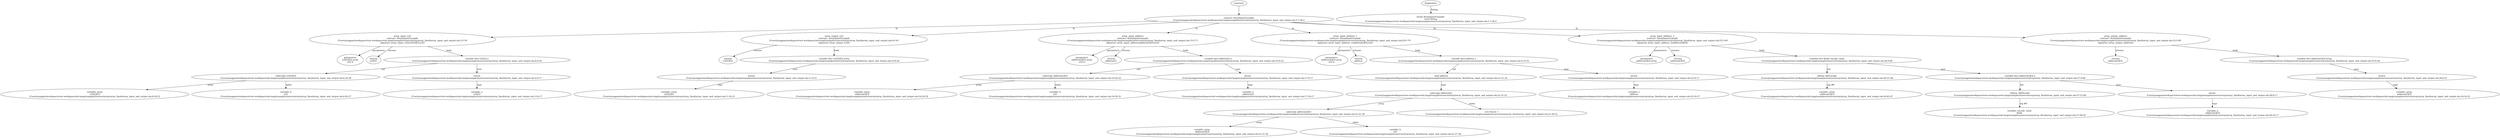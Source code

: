 strict digraph "/Users/yangpan/workspace/rust-workspace/ola-lang/examples/source/array/array_fixed/array_input_and_output.ola" {
	contract [label="contract ArrayInputExample\n/Users/yangpan/workspace/rust-workspace/ola-lang/examples/source/array/array_fixed/array_input_and_output.ola:1:1-36:2"]
	array_input_u32 [label="array_input_u32\ncontract: ArrayInputExample\n/Users/yangpan/workspace/rust-workspace/ola-lang/examples/source/array/array_fixed/array_input_and_output.ola:3:5-59\nsignature array_input_u32(u32[2][3],u32)"]
	parameters [label="parameters\nu32[2][3] array\nu32 b"]
	returns [label="returns\nu32[2] "]
	var_decl [label="variable decl u32[2] a\n/Users/yangpan/workspace/rust-workspace/ola-lang/examples/source/array/array_fixed/array_input_and_output.ola:4:9-28"]
	subscript [label="subscript u32[2][3]\n/Users/yangpan/workspace/rust-workspace/ola-lang/examples/source/array/array_fixed/array_input_and_output.ola:4:20-28"]
	variable [label="variable: array\nu32[2][3]\n/Users/yangpan/workspace/rust-workspace/ola-lang/examples/source/array/array_fixed/array_input_and_output.ola:4:20-25"]
	variable_8 [label="variable: b\nu32\n/Users/yangpan/workspace/rust-workspace/ola-lang/examples/source/array/array_fixed/array_input_and_output.ola:4:26-27"]
	return [label="return\n/Users/yangpan/workspace/rust-workspace/ola-lang/examples/source/array/array_fixed/array_input_and_output.ola:5:9-17"]
	variable_10 [label="variable: a\nu32[2]\n/Users/yangpan/workspace/rust-workspace/ola-lang/examples/source/array/array_fixed/array_input_and_output.ola:5:16-17"]
	array_output_u32 [label="array_output_u32\ncontract: ArrayInputExample\n/Users/yangpan/workspace/rust-workspace/ola-lang/examples/source/array/array_fixed/array_input_and_output.ola:9:5-41\nsignature array_output_u32()"]
	returns_12 [label="returns\nu32[2][3] "]
	var_decl_13 [label="variable decl u32[2][3] array\n/Users/yangpan/workspace/rust-workspace/ola-lang/examples/source/array/array_fixed/array_input_and_output.ola:10:9-24"]
	return_14 [label="return\n/Users/yangpan/workspace/rust-workspace/ola-lang/examples/source/array/array_fixed/array_input_and_output.ola:11:9-21"]
	variable_15 [label="variable: array\nu32[2][3]\n/Users/yangpan/workspace/rust-workspace/ola-lang/examples/source/array/array_fixed/array_input_and_output.ola:11:16-21"]
	array_input_address [label="array_input_address\ncontract: ArrayInputExample\n/Users/yangpan/workspace/rust-workspace/ola-lang/examples/source/array/array_fixed/array_input_and_output.ola:15:5-71\nsignature array_input_address(address[2][3],u32)"]
	parameters_17 [label="parameters\naddress[2][3] array\nu32 b"]
	returns_18 [label="returns\naddress[2] "]
	var_decl_19 [label="variable decl address[2] a\n/Users/yangpan/workspace/rust-workspace/ola-lang/examples/source/array/array_fixed/array_input_and_output.ola:16:9-32"]
	subscript_20 [label="subscript address[2][3]\n/Users/yangpan/workspace/rust-workspace/ola-lang/examples/source/array/array_fixed/array_input_and_output.ola:16:24-32"]
	variable_21 [label="variable: array\naddress[2][3]\n/Users/yangpan/workspace/rust-workspace/ola-lang/examples/source/array/array_fixed/array_input_and_output.ola:16:24-29"]
	variable_22 [label="variable: b\nu32\n/Users/yangpan/workspace/rust-workspace/ola-lang/examples/source/array/array_fixed/array_input_and_output.ola:16:30-31"]
	return_23 [label="return\n/Users/yangpan/workspace/rust-workspace/ola-lang/examples/source/array/array_fixed/array_input_and_output.ola:17:9-17"]
	variable_24 [label="variable: a\naddress[2]\n/Users/yangpan/workspace/rust-workspace/ola-lang/examples/source/array/array_fixed/array_input_and_output.ola:17:16-17"]
	array_input_address_1 [label="array_input_address_1\ncontract: ArrayInputExample\n/Users/yangpan/workspace/rust-workspace/ola-lang/examples/source/array/array_fixed/array_input_and_output.ola:20:5-70\nsignature array_input_address_1(address[2][3],u32)"]
	parameters_26 [label="parameters\naddress[2][3] array\nu32 b"]
	returns_27 [label="returns\naddress "]
	var_decl_28 [label="variable decl address a\n/Users/yangpan/workspace/rust-workspace/ola-lang/examples/source/array/array_fixed/array_input_and_output.ola:21:9-32"]
	load [label="load address\n/Users/yangpan/workspace/rust-workspace/ola-lang/examples/source/array/array_fixed/array_input_and_output.ola:21:21-32"]
	subscript_30 [label="subscript address[2]\n/Users/yangpan/workspace/rust-workspace/ola-lang/examples/source/array/array_fixed/array_input_and_output.ola:21:21-32"]
	subscript_31 [label="subscript address[2][3]\n/Users/yangpan/workspace/rust-workspace/ola-lang/examples/source/array/array_fixed/array_input_and_output.ola:21:21-29"]
	variable_32 [label="variable: array\naddress[2][3]\n/Users/yangpan/workspace/rust-workspace/ola-lang/examples/source/array/array_fixed/array_input_and_output.ola:21:21-26"]
	variable_33 [label="variable: b\nu32\n/Users/yangpan/workspace/rust-workspace/ola-lang/examples/source/array/array_fixed/array_input_and_output.ola:21:27-28"]
	number_literal [label="u32 literal: 1\n/Users/yangpan/workspace/rust-workspace/ola-lang/examples/source/array/array_fixed/array_input_and_output.ola:21:30-31"]
	return_35 [label="return\n/Users/yangpan/workspace/rust-workspace/ola-lang/examples/source/array/array_fixed/array_input_and_output.ola:22:9-17"]
	variable_36 [label="variable: a\naddress\n/Users/yangpan/workspace/rust-workspace/ola-lang/examples/source/array/array_fixed/array_input_and_output.ola:22:16-17"]
	array_input_address_2 [label="array_input_address_2\ncontract: ArrayInputExample\n/Users/yangpan/workspace/rust-workspace/ola-lang/examples/source/array/array_fixed/array_input_and_output.ola:25:5-69\nsignature array_input_address_2(address[2][3])"]
	parameters_38 [label="parameters\naddress[2][3] array"]
	returns_39 [label="returns\naddress[2][3] "]
	var_decl_40 [label="variable decl fields encode_value\n/Users/yangpan/workspace/rust-workspace/ola-lang/examples/source/array/array_fixed/array_input_and_output.ola:26:9-48"]
	libfunc [label="libfunc AbiEncode\n/Users/yangpan/workspace/rust-workspace/ola-lang/examples/source/array/array_fixed/array_input_and_output.ola:26:31-48"]
	variable_42 [label="variable: array\naddress[2][3]\n/Users/yangpan/workspace/rust-workspace/ola-lang/examples/source/array/array_fixed/array_input_and_output.ola:26:42-47"]
	var_decl_43 [label="variable decl address[2][3] a\n/Users/yangpan/workspace/rust-workspace/ola-lang/examples/source/array/array_fixed/array_input_and_output.ola:27:9-68"]
	libfunc_44 [label="libfunc AbiDecode\n/Users/yangpan/workspace/rust-workspace/ola-lang/examples/source/array/array_fixed/array_input_and_output.ola:27:27-68"]
	variable_45 [label="variable: encode_value\nfields\n/Users/yangpan/workspace/rust-workspace/ola-lang/examples/source/array/array_fixed/array_input_and_output.ola:27:38-50"]
	return_46 [label="return\n/Users/yangpan/workspace/rust-workspace/ola-lang/examples/source/array/array_fixed/array_input_and_output.ola:28:9-17"]
	variable_47 [label="variable: a\naddress[2][3]\n/Users/yangpan/workspace/rust-workspace/ola-lang/examples/source/array/array_fixed/array_input_and_output.ola:28:16-17"]
	array_output_address [label="array_output_address\ncontract: ArrayInputExample\n/Users/yangpan/workspace/rust-workspace/ola-lang/examples/source/array/array_fixed/array_input_and_output.ola:32:5-49\nsignature array_output_address()"]
	returns_49 [label="returns\naddress[2][3] "]
	var_decl_50 [label="variable decl address[2][3] array\n/Users/yangpan/workspace/rust-workspace/ola-lang/examples/source/array/array_fixed/array_input_and_output.ola:33:9-28"]
	return_51 [label="return\n/Users/yangpan/workspace/rust-workspace/ola-lang/examples/source/array/array_fixed/array_input_and_output.ola:34:9-21"]
	variable_52 [label="variable: array\naddress[2][3]\n/Users/yangpan/workspace/rust-workspace/ola-lang/examples/source/array/array_fixed/array_input_and_output.ola:34:16-21"]
	diagnostic [label="found ArrayInputExample \nlevel Debug\n/Users/yangpan/workspace/rust-workspace/ola-lang/examples/source/array/array_fixed/array_input_and_output.ola:1:1-36:2"]
	contracts -> contract
	contract -> array_input_u32 [label="fn"]
	array_input_u32 -> parameters [label="parameters"]
	array_input_u32 -> returns [label="returns"]
	array_input_u32 -> var_decl [label="body"]
	var_decl -> subscript [label="init"]
	subscript -> variable [label="array"]
	subscript -> variable_8 [label="index"]
	var_decl -> return [label="next"]
	return -> variable_10 [label="expr"]
	contract -> array_output_u32 [label="fn"]
	array_output_u32 -> returns_12 [label="returns"]
	array_output_u32 -> var_decl_13 [label="body"]
	var_decl_13 -> return_14 [label="next"]
	return_14 -> variable_15 [label="expr"]
	contract -> array_input_address [label="fn"]
	array_input_address -> parameters_17 [label="parameters"]
	array_input_address -> returns_18 [label="returns"]
	array_input_address -> var_decl_19 [label="body"]
	var_decl_19 -> subscript_20 [label="init"]
	subscript_20 -> variable_21 [label="array"]
	subscript_20 -> variable_22 [label="index"]
	var_decl_19 -> return_23 [label="next"]
	return_23 -> variable_24 [label="expr"]
	contract -> array_input_address_1 [label="fn"]
	array_input_address_1 -> parameters_26 [label="parameters"]
	array_input_address_1 -> returns_27 [label="returns"]
	array_input_address_1 -> var_decl_28 [label="body"]
	var_decl_28 -> load [label="init"]
	load -> subscript_30 [label="expr"]
	subscript_30 -> subscript_31 [label="array"]
	subscript_31 -> variable_32 [label="array"]
	subscript_31 -> variable_33 [label="index"]
	subscript_30 -> number_literal [label="index"]
	var_decl_28 -> return_35 [label="next"]
	return_35 -> variable_36 [label="expr"]
	contract -> array_input_address_2 [label="fn"]
	array_input_address_2 -> parameters_38 [label="parameters"]
	array_input_address_2 -> returns_39 [label="returns"]
	array_input_address_2 -> var_decl_40 [label="body"]
	var_decl_40 -> libfunc [label="init"]
	libfunc -> variable_42 [label="arg #0"]
	var_decl_40 -> var_decl_43 [label="next"]
	var_decl_43 -> libfunc_44 [label="init"]
	libfunc_44 -> variable_45 [label="arg #0"]
	var_decl_43 -> return_46 [label="next"]
	return_46 -> variable_47 [label="expr"]
	contract -> array_output_address [label="fn"]
	array_output_address -> returns_49 [label="returns"]
	array_output_address -> var_decl_50 [label="body"]
	var_decl_50 -> return_51 [label="next"]
	return_51 -> variable_52 [label="expr"]
	diagnostics -> diagnostic [label="Debug"]
}
